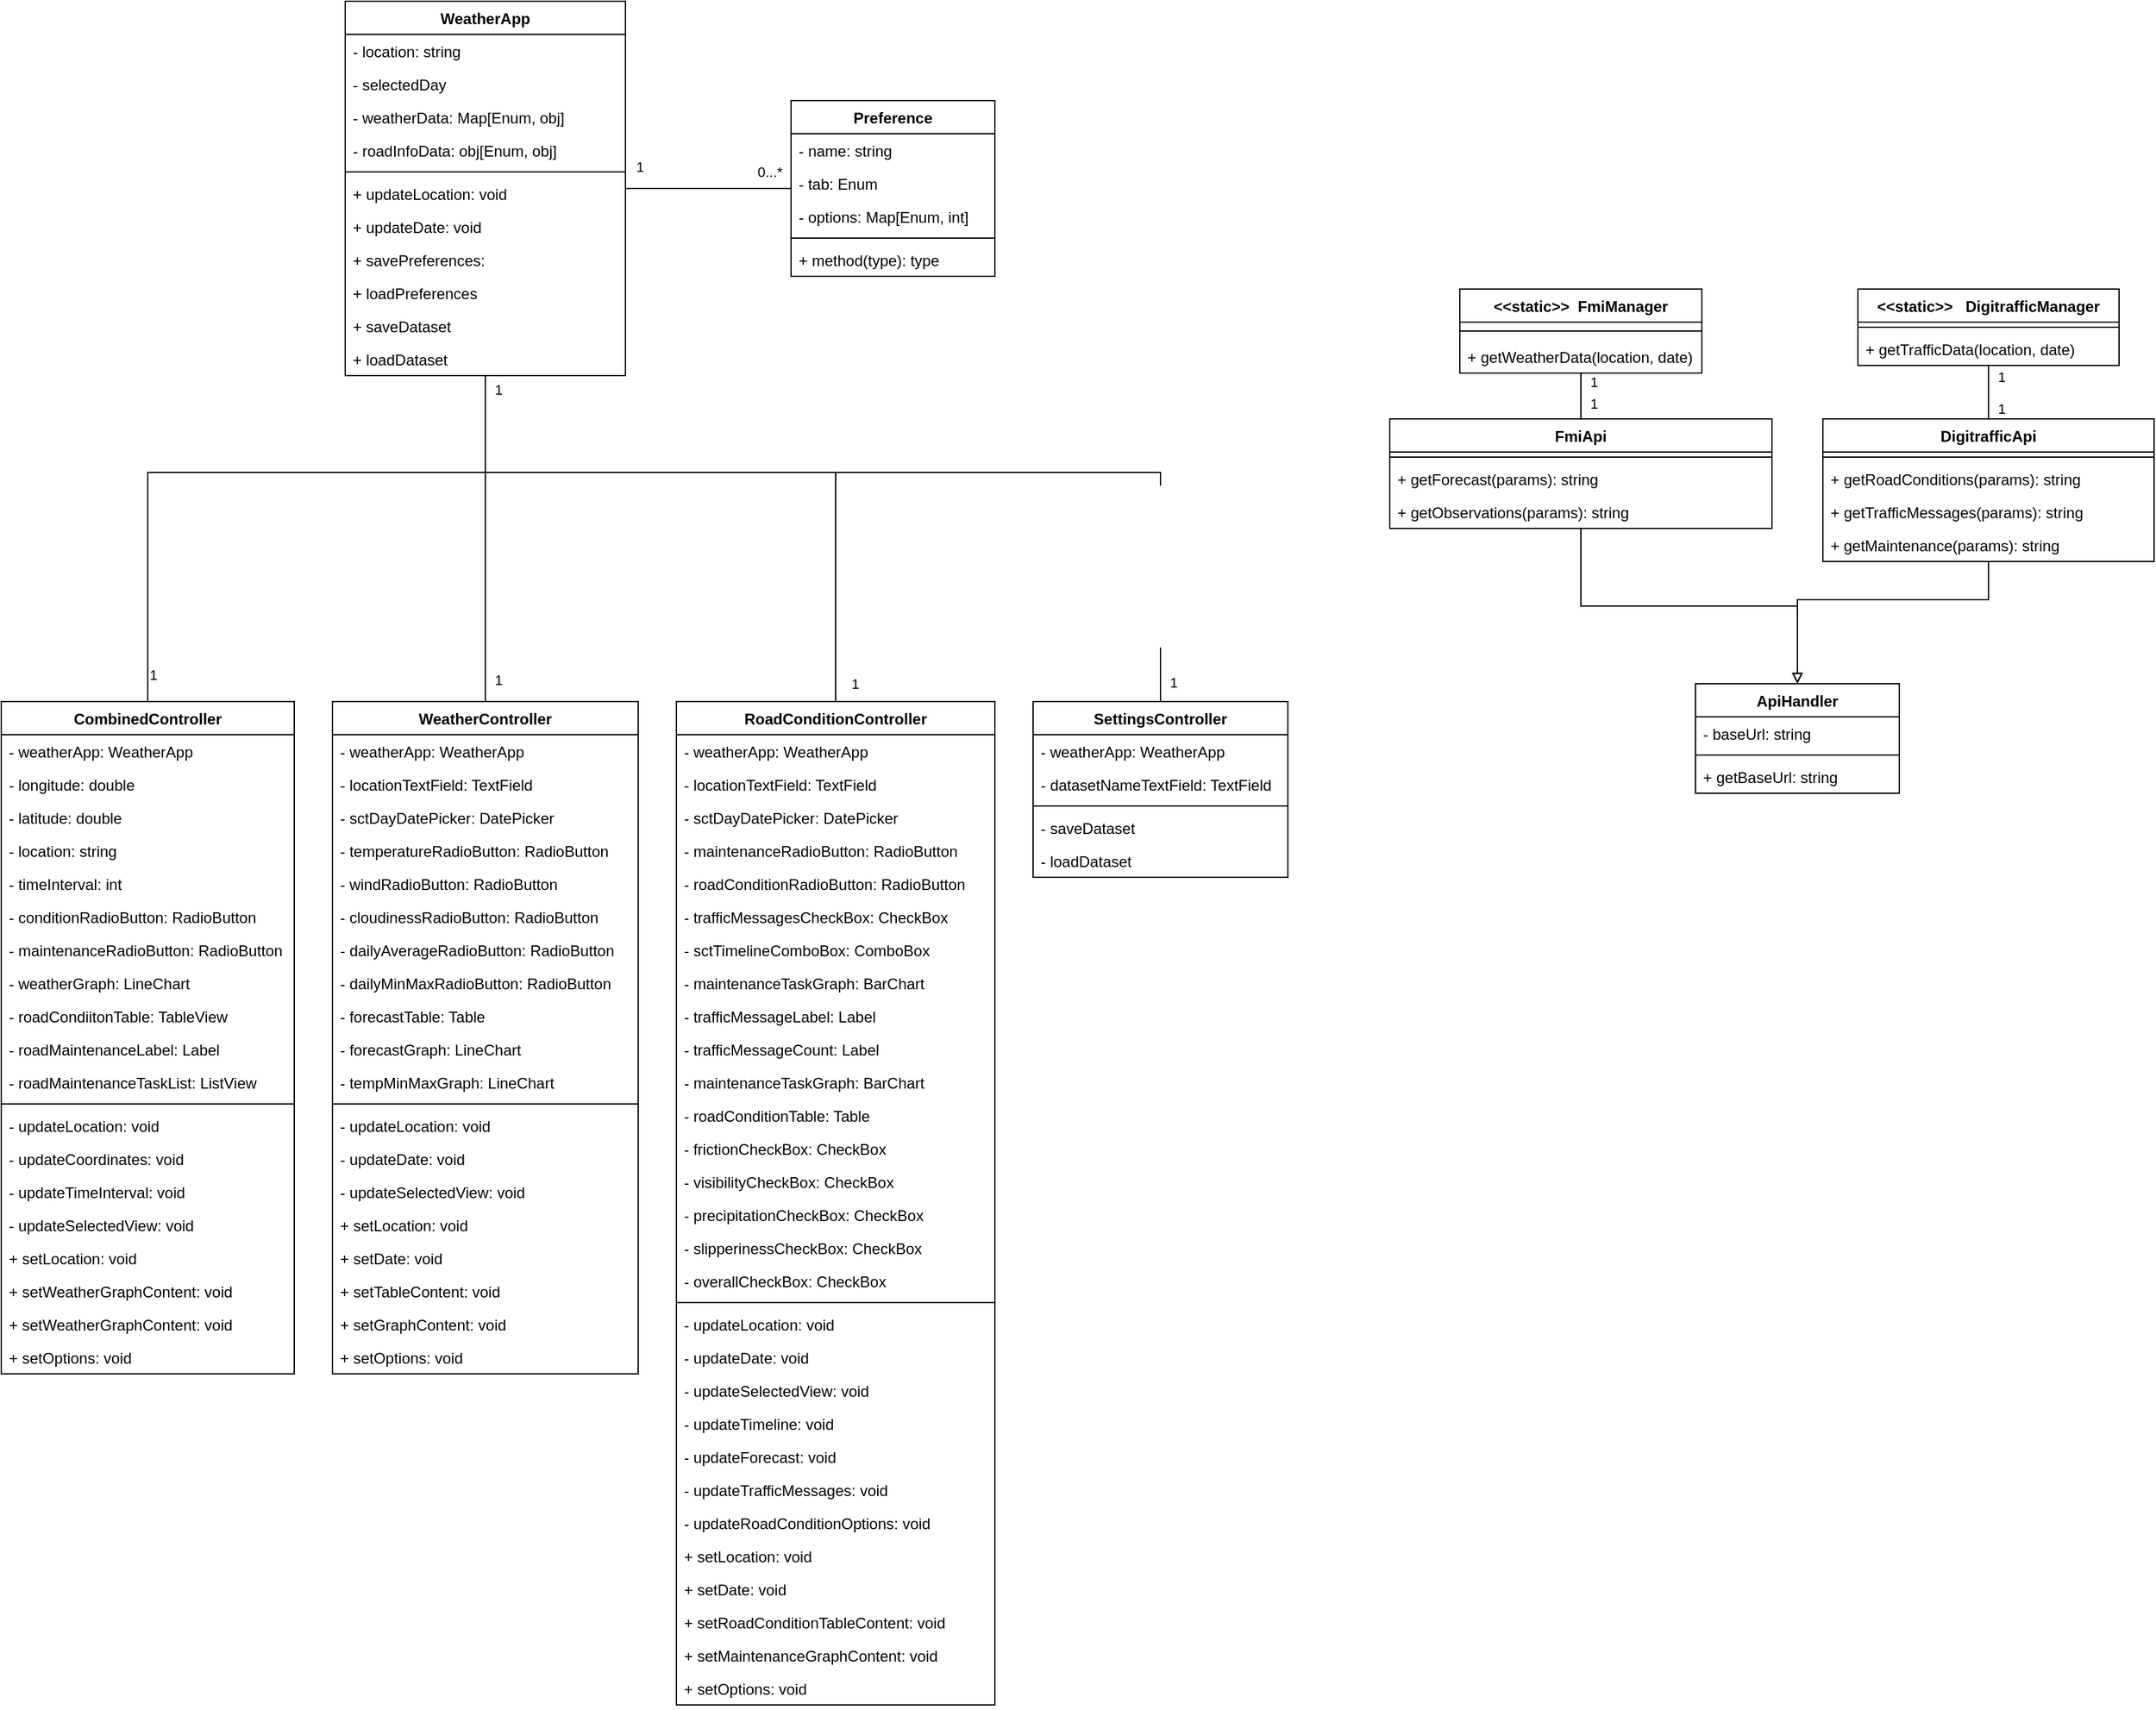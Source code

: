 <mxfile version="17.2.4" type="device"><diagram id="C5RBs43oDa-KdzZeNtuy" name="Page-1"><mxGraphModel dx="2864" dy="2405" grid="1" gridSize="10" guides="1" tooltips="1" connect="1" arrows="1" fold="1" page="1" pageScale="1" pageWidth="827" pageHeight="1169" math="0" shadow="0"><root><mxCell id="WIyWlLk6GJQsqaUBKTNV-0"/><mxCell id="WIyWlLk6GJQsqaUBKTNV-1" parent="WIyWlLk6GJQsqaUBKTNV-0"/><mxCell id="fw3Lzac-WkcI27JTwIoX-0" value="ApiHandler" style="swimlane;fontStyle=1;align=center;verticalAlign=top;childLayout=stackLayout;horizontal=1;startSize=26;horizontalStack=0;resizeParent=1;resizeParentMax=0;resizeLast=0;collapsible=1;marginBottom=0;" parent="WIyWlLk6GJQsqaUBKTNV-1" vertex="1"><mxGeometry x="1020" y="346" width="160" height="86" as="geometry"/></mxCell><mxCell id="fw3Lzac-WkcI27JTwIoX-4" value="- baseUrl: string" style="text;strokeColor=none;fillColor=none;align=left;verticalAlign=top;spacingLeft=4;spacingRight=4;overflow=hidden;rotatable=0;points=[[0,0.5],[1,0.5]];portConstraint=eastwest;" parent="fw3Lzac-WkcI27JTwIoX-0" vertex="1"><mxGeometry y="26" width="160" height="26" as="geometry"/></mxCell><mxCell id="fw3Lzac-WkcI27JTwIoX-2" value="" style="line;strokeWidth=1;fillColor=none;align=left;verticalAlign=middle;spacingTop=-1;spacingLeft=3;spacingRight=3;rotatable=0;labelPosition=right;points=[];portConstraint=eastwest;" parent="fw3Lzac-WkcI27JTwIoX-0" vertex="1"><mxGeometry y="52" width="160" height="8" as="geometry"/></mxCell><mxCell id="fw3Lzac-WkcI27JTwIoX-23" value="+ getBaseUrl: string" style="text;strokeColor=none;fillColor=none;align=left;verticalAlign=top;spacingLeft=4;spacingRight=4;overflow=hidden;rotatable=0;points=[[0,0.5],[1,0.5]];portConstraint=eastwest;" parent="fw3Lzac-WkcI27JTwIoX-0" vertex="1"><mxGeometry y="60" width="160" height="26" as="geometry"/></mxCell><mxCell id="iCA5vQrsNL5yHfXTiFPZ-70" style="edgeStyle=orthogonalEdgeStyle;rounded=0;orthogonalLoop=1;jettySize=auto;html=1;endArrow=block;endFill=0;" parent="WIyWlLk6GJQsqaUBKTNV-1" source="fw3Lzac-WkcI27JTwIoX-7" target="fw3Lzac-WkcI27JTwIoX-0" edge="1"><mxGeometry relative="1" as="geometry"/></mxCell><mxCell id="fw3Lzac-WkcI27JTwIoX-7" value="FmiApi" style="swimlane;fontStyle=1;align=center;verticalAlign=top;childLayout=stackLayout;horizontal=1;startSize=26;horizontalStack=0;resizeParent=1;resizeParentMax=0;resizeLast=0;collapsible=1;marginBottom=0;" parent="WIyWlLk6GJQsqaUBKTNV-1" vertex="1"><mxGeometry x="780" y="138" width="300" height="86" as="geometry"/></mxCell><mxCell id="fw3Lzac-WkcI27JTwIoX-9" value="" style="line;strokeWidth=1;fillColor=none;align=left;verticalAlign=middle;spacingTop=-1;spacingLeft=3;spacingRight=3;rotatable=0;labelPosition=right;points=[];portConstraint=eastwest;" parent="fw3Lzac-WkcI27JTwIoX-7" vertex="1"><mxGeometry y="26" width="300" height="8" as="geometry"/></mxCell><mxCell id="iCA5vQrsNL5yHfXTiFPZ-2" value="+ getForecast(params): string" style="text;strokeColor=none;fillColor=none;align=left;verticalAlign=top;spacingLeft=4;spacingRight=4;overflow=hidden;rotatable=0;points=[[0,0.5],[1,0.5]];portConstraint=eastwest;" parent="fw3Lzac-WkcI27JTwIoX-7" vertex="1"><mxGeometry y="34" width="300" height="26" as="geometry"/></mxCell><mxCell id="acfEewAxkiIHNhKGDa3A-41" value="+ getObservations(params): string" style="text;strokeColor=none;fillColor=none;align=left;verticalAlign=top;spacingLeft=4;spacingRight=4;overflow=hidden;rotatable=0;points=[[0,0.5],[1,0.5]];portConstraint=eastwest;" vertex="1" parent="fw3Lzac-WkcI27JTwIoX-7"><mxGeometry y="60" width="300" height="26" as="geometry"/></mxCell><mxCell id="iCA5vQrsNL5yHfXTiFPZ-5" style="edgeStyle=orthogonalEdgeStyle;rounded=0;orthogonalLoop=1;jettySize=auto;html=1;endArrow=block;endFill=0;" parent="WIyWlLk6GJQsqaUBKTNV-1" source="fw3Lzac-WkcI27JTwIoX-11" target="fw3Lzac-WkcI27JTwIoX-0" edge="1"><mxGeometry relative="1" as="geometry"><Array as="points"><mxPoint x="1250" y="280"/><mxPoint x="1100" y="280"/></Array></mxGeometry></mxCell><mxCell id="fw3Lzac-WkcI27JTwIoX-11" value="DigitrafficApi" style="swimlane;fontStyle=1;align=center;verticalAlign=top;childLayout=stackLayout;horizontal=1;startSize=26;horizontalStack=0;resizeParent=1;resizeParentMax=0;resizeLast=0;collapsible=1;marginBottom=0;" parent="WIyWlLk6GJQsqaUBKTNV-1" vertex="1"><mxGeometry x="1120" y="138" width="260" height="112" as="geometry"/></mxCell><mxCell id="fw3Lzac-WkcI27JTwIoX-13" value="" style="line;strokeWidth=1;fillColor=none;align=left;verticalAlign=middle;spacingTop=-1;spacingLeft=3;spacingRight=3;rotatable=0;labelPosition=right;points=[];portConstraint=eastwest;" parent="fw3Lzac-WkcI27JTwIoX-11" vertex="1"><mxGeometry y="26" width="260" height="8" as="geometry"/></mxCell><mxCell id="iCA5vQrsNL5yHfXTiFPZ-77" value="+ getRoadConditions(params): string" style="text;strokeColor=none;fillColor=none;align=left;verticalAlign=top;spacingLeft=4;spacingRight=4;overflow=hidden;rotatable=0;points=[[0,0.5],[1,0.5]];portConstraint=eastwest;" parent="fw3Lzac-WkcI27JTwIoX-11" vertex="1"><mxGeometry y="34" width="260" height="26" as="geometry"/></mxCell><mxCell id="fw3Lzac-WkcI27JTwIoX-47" value="+ getTrafficMessages(params): string" style="text;strokeColor=none;fillColor=none;align=left;verticalAlign=top;spacingLeft=4;spacingRight=4;overflow=hidden;rotatable=0;points=[[0,0.5],[1,0.5]];portConstraint=eastwest;" parent="fw3Lzac-WkcI27JTwIoX-11" vertex="1"><mxGeometry y="60" width="260" height="26" as="geometry"/></mxCell><mxCell id="fw3Lzac-WkcI27JTwIoX-48" value="+ getMaintenance(params): string" style="text;strokeColor=none;fillColor=none;align=left;verticalAlign=top;spacingLeft=4;spacingRight=4;overflow=hidden;rotatable=0;points=[[0,0.5],[1,0.5]];portConstraint=eastwest;" parent="fw3Lzac-WkcI27JTwIoX-11" vertex="1"><mxGeometry y="86" width="260" height="26" as="geometry"/></mxCell><mxCell id="fw3Lzac-WkcI27JTwIoX-24" value="WeatherController" style="swimlane;fontStyle=1;align=center;verticalAlign=top;childLayout=stackLayout;horizontal=1;startSize=26;horizontalStack=0;resizeParent=1;resizeParentMax=0;resizeLast=0;collapsible=1;marginBottom=0;" parent="WIyWlLk6GJQsqaUBKTNV-1" vertex="1"><mxGeometry x="-50" y="360" width="240" height="528" as="geometry"/></mxCell><mxCell id="fw3Lzac-WkcI27JTwIoX-85" value="- weatherApp: WeatherApp" style="text;strokeColor=none;fillColor=none;align=left;verticalAlign=top;spacingLeft=4;spacingRight=4;overflow=hidden;rotatable=0;points=[[0,0.5],[1,0.5]];portConstraint=eastwest;" parent="fw3Lzac-WkcI27JTwIoX-24" vertex="1"><mxGeometry y="26" width="240" height="26" as="geometry"/></mxCell><mxCell id="fw3Lzac-WkcI27JTwIoX-25" value="- locationTextField: TextField" style="text;strokeColor=none;fillColor=none;align=left;verticalAlign=top;spacingLeft=4;spacingRight=4;overflow=hidden;rotatable=0;points=[[0,0.5],[1,0.5]];portConstraint=eastwest;" parent="fw3Lzac-WkcI27JTwIoX-24" vertex="1"><mxGeometry y="52" width="240" height="26" as="geometry"/></mxCell><mxCell id="fw3Lzac-WkcI27JTwIoX-65" value="- sctDayDatePicker: DatePicker" style="text;strokeColor=none;fillColor=none;align=left;verticalAlign=top;spacingLeft=4;spacingRight=4;overflow=hidden;rotatable=0;points=[[0,0.5],[1,0.5]];portConstraint=eastwest;" parent="fw3Lzac-WkcI27JTwIoX-24" vertex="1"><mxGeometry y="78" width="240" height="26" as="geometry"/></mxCell><mxCell id="fw3Lzac-WkcI27JTwIoX-75" value="- temperatureRadioButton: RadioButton" style="text;strokeColor=none;fillColor=none;align=left;verticalAlign=top;spacingLeft=4;spacingRight=4;overflow=hidden;rotatable=0;points=[[0,0.5],[1,0.5]];portConstraint=eastwest;" parent="fw3Lzac-WkcI27JTwIoX-24" vertex="1"><mxGeometry y="104" width="240" height="26" as="geometry"/></mxCell><mxCell id="fw3Lzac-WkcI27JTwIoX-76" value="- windRadioButton: RadioButton" style="text;strokeColor=none;fillColor=none;align=left;verticalAlign=top;spacingLeft=4;spacingRight=4;overflow=hidden;rotatable=0;points=[[0,0.5],[1,0.5]];portConstraint=eastwest;" parent="fw3Lzac-WkcI27JTwIoX-24" vertex="1"><mxGeometry y="130" width="240" height="26" as="geometry"/></mxCell><mxCell id="fw3Lzac-WkcI27JTwIoX-77" value="- cloudinessRadioButton: RadioButton" style="text;strokeColor=none;fillColor=none;align=left;verticalAlign=top;spacingLeft=4;spacingRight=4;overflow=hidden;rotatable=0;points=[[0,0.5],[1,0.5]];portConstraint=eastwest;" parent="fw3Lzac-WkcI27JTwIoX-24" vertex="1"><mxGeometry y="156" width="240" height="26" as="geometry"/></mxCell><mxCell id="iCA5vQrsNL5yHfXTiFPZ-6" value="- dailyAverageRadioButton: RadioButton" style="text;strokeColor=none;fillColor=none;align=left;verticalAlign=top;spacingLeft=4;spacingRight=4;overflow=hidden;rotatable=0;points=[[0,0.5],[1,0.5]];portConstraint=eastwest;" parent="fw3Lzac-WkcI27JTwIoX-24" vertex="1"><mxGeometry y="182" width="240" height="26" as="geometry"/></mxCell><mxCell id="iCA5vQrsNL5yHfXTiFPZ-7" value="- dailyMinMaxRadioButton: RadioButton" style="text;strokeColor=none;fillColor=none;align=left;verticalAlign=top;spacingLeft=4;spacingRight=4;overflow=hidden;rotatable=0;points=[[0,0.5],[1,0.5]];portConstraint=eastwest;" parent="fw3Lzac-WkcI27JTwIoX-24" vertex="1"><mxGeometry y="208" width="240" height="26" as="geometry"/></mxCell><mxCell id="fw3Lzac-WkcI27JTwIoX-78" value="- forecastTable: Table" style="text;strokeColor=none;fillColor=none;align=left;verticalAlign=top;spacingLeft=4;spacingRight=4;overflow=hidden;rotatable=0;points=[[0,0.5],[1,0.5]];portConstraint=eastwest;" parent="fw3Lzac-WkcI27JTwIoX-24" vertex="1"><mxGeometry y="234" width="240" height="26" as="geometry"/></mxCell><mxCell id="fw3Lzac-WkcI27JTwIoX-84" value="- forecastGraph: LineChart" style="text;strokeColor=none;fillColor=none;align=left;verticalAlign=top;spacingLeft=4;spacingRight=4;overflow=hidden;rotatable=0;points=[[0,0.5],[1,0.5]];portConstraint=eastwest;" parent="fw3Lzac-WkcI27JTwIoX-24" vertex="1"><mxGeometry y="260" width="240" height="26" as="geometry"/></mxCell><mxCell id="iCA5vQrsNL5yHfXTiFPZ-30" value="- tempMinMaxGraph: LineChart" style="text;strokeColor=none;fillColor=none;align=left;verticalAlign=top;spacingLeft=4;spacingRight=4;overflow=hidden;rotatable=0;points=[[0,0.5],[1,0.5]];portConstraint=eastwest;" parent="fw3Lzac-WkcI27JTwIoX-24" vertex="1"><mxGeometry y="286" width="240" height="26" as="geometry"/></mxCell><mxCell id="fw3Lzac-WkcI27JTwIoX-26" value="" style="line;strokeWidth=1;fillColor=none;align=left;verticalAlign=middle;spacingTop=-1;spacingLeft=3;spacingRight=3;rotatable=0;labelPosition=right;points=[];portConstraint=eastwest;" parent="fw3Lzac-WkcI27JTwIoX-24" vertex="1"><mxGeometry y="312" width="240" height="8" as="geometry"/></mxCell><mxCell id="acfEewAxkiIHNhKGDa3A-30" value="- updateLocation: void" style="text;strokeColor=none;fillColor=none;align=left;verticalAlign=top;spacingLeft=4;spacingRight=4;overflow=hidden;rotatable=0;points=[[0,0.5],[1,0.5]];portConstraint=eastwest;" vertex="1" parent="fw3Lzac-WkcI27JTwIoX-24"><mxGeometry y="320" width="240" height="26" as="geometry"/></mxCell><mxCell id="acfEewAxkiIHNhKGDa3A-31" value="- updateDate: void" style="text;strokeColor=none;fillColor=none;align=left;verticalAlign=top;spacingLeft=4;spacingRight=4;overflow=hidden;rotatable=0;points=[[0,0.5],[1,0.5]];portConstraint=eastwest;" vertex="1" parent="fw3Lzac-WkcI27JTwIoX-24"><mxGeometry y="346" width="240" height="26" as="geometry"/></mxCell><mxCell id="acfEewAxkiIHNhKGDa3A-32" value="- updateSelectedView: void" style="text;strokeColor=none;fillColor=none;align=left;verticalAlign=top;spacingLeft=4;spacingRight=4;overflow=hidden;rotatable=0;points=[[0,0.5],[1,0.5]];portConstraint=eastwest;" vertex="1" parent="fw3Lzac-WkcI27JTwIoX-24"><mxGeometry y="372" width="240" height="26" as="geometry"/></mxCell><mxCell id="fw3Lzac-WkcI27JTwIoX-62" value="+ setLocation: void" style="text;strokeColor=none;fillColor=none;align=left;verticalAlign=top;spacingLeft=4;spacingRight=4;overflow=hidden;rotatable=0;points=[[0,0.5],[1,0.5]];portConstraint=eastwest;" parent="fw3Lzac-WkcI27JTwIoX-24" vertex="1"><mxGeometry y="398" width="240" height="26" as="geometry"/></mxCell><mxCell id="fw3Lzac-WkcI27JTwIoX-69" value="+ setDate: void" style="text;strokeColor=none;fillColor=none;align=left;verticalAlign=top;spacingLeft=4;spacingRight=4;overflow=hidden;rotatable=0;points=[[0,0.5],[1,0.5]];portConstraint=eastwest;" parent="fw3Lzac-WkcI27JTwIoX-24" vertex="1"><mxGeometry y="424" width="240" height="26" as="geometry"/></mxCell><mxCell id="iCA5vQrsNL5yHfXTiFPZ-8" value="+ setTableContent: void" style="text;strokeColor=none;fillColor=none;align=left;verticalAlign=top;spacingLeft=4;spacingRight=4;overflow=hidden;rotatable=0;points=[[0,0.5],[1,0.5]];portConstraint=eastwest;" parent="fw3Lzac-WkcI27JTwIoX-24" vertex="1"><mxGeometry y="450" width="240" height="26" as="geometry"/></mxCell><mxCell id="iCA5vQrsNL5yHfXTiFPZ-9" value="+ setGraphContent: void" style="text;strokeColor=none;fillColor=none;align=left;verticalAlign=top;spacingLeft=4;spacingRight=4;overflow=hidden;rotatable=0;points=[[0,0.5],[1,0.5]];portConstraint=eastwest;" parent="fw3Lzac-WkcI27JTwIoX-24" vertex="1"><mxGeometry y="476" width="240" height="26" as="geometry"/></mxCell><mxCell id="acfEewAxkiIHNhKGDa3A-19" value="+ setOptions: void" style="text;strokeColor=none;fillColor=none;align=left;verticalAlign=top;spacingLeft=4;spacingRight=4;overflow=hidden;rotatable=0;points=[[0,0.5],[1,0.5]];portConstraint=eastwest;" vertex="1" parent="fw3Lzac-WkcI27JTwIoX-24"><mxGeometry y="502" width="240" height="26" as="geometry"/></mxCell><mxCell id="fw3Lzac-WkcI27JTwIoX-28" value="RoadConditionController" style="swimlane;fontStyle=1;align=center;verticalAlign=top;childLayout=stackLayout;horizontal=1;startSize=26;horizontalStack=0;resizeParent=1;resizeParentMax=0;resizeLast=0;collapsible=1;marginBottom=0;" parent="WIyWlLk6GJQsqaUBKTNV-1" vertex="1"><mxGeometry x="220" y="360" width="250" height="788" as="geometry"/></mxCell><mxCell id="fw3Lzac-WkcI27JTwIoX-86" value="- weatherApp: WeatherApp" style="text;strokeColor=none;fillColor=none;align=left;verticalAlign=top;spacingLeft=4;spacingRight=4;overflow=hidden;rotatable=0;points=[[0,0.5],[1,0.5]];portConstraint=eastwest;" parent="fw3Lzac-WkcI27JTwIoX-28" vertex="1"><mxGeometry y="26" width="250" height="26" as="geometry"/></mxCell><mxCell id="fw3Lzac-WkcI27JTwIoX-29" value="- locationTextField: TextField" style="text;strokeColor=none;fillColor=none;align=left;verticalAlign=top;spacingLeft=4;spacingRight=4;overflow=hidden;rotatable=0;points=[[0,0.5],[1,0.5]];portConstraint=eastwest;" parent="fw3Lzac-WkcI27JTwIoX-28" vertex="1"><mxGeometry y="52" width="250" height="26" as="geometry"/></mxCell><mxCell id="fw3Lzac-WkcI27JTwIoX-67" value="- sctDayDatePicker: DatePicker" style="text;strokeColor=none;fillColor=none;align=left;verticalAlign=top;spacingLeft=4;spacingRight=4;overflow=hidden;rotatable=0;points=[[0,0.5],[1,0.5]];portConstraint=eastwest;" parent="fw3Lzac-WkcI27JTwIoX-28" vertex="1"><mxGeometry y="78" width="250" height="26" as="geometry"/></mxCell><mxCell id="fw3Lzac-WkcI27JTwIoX-81" value="- maintenanceRadioButton: RadioButton" style="text;strokeColor=none;fillColor=none;align=left;verticalAlign=top;spacingLeft=4;spacingRight=4;overflow=hidden;rotatable=0;points=[[0,0.5],[1,0.5]];portConstraint=eastwest;" parent="fw3Lzac-WkcI27JTwIoX-28" vertex="1"><mxGeometry y="104" width="250" height="26" as="geometry"/></mxCell><mxCell id="fw3Lzac-WkcI27JTwIoX-82" value="- roadConditionRadioButton: RadioButton" style="text;strokeColor=none;fillColor=none;align=left;verticalAlign=top;spacingLeft=4;spacingRight=4;overflow=hidden;rotatable=0;points=[[0,0.5],[1,0.5]];portConstraint=eastwest;" parent="fw3Lzac-WkcI27JTwIoX-28" vertex="1"><mxGeometry y="130" width="250" height="26" as="geometry"/></mxCell><mxCell id="fw3Lzac-WkcI27JTwIoX-83" value="- trafficMessagesCheckBox: CheckBox" style="text;strokeColor=none;fillColor=none;align=left;verticalAlign=top;spacingLeft=4;spacingRight=4;overflow=hidden;rotatable=0;points=[[0,0.5],[1,0.5]];portConstraint=eastwest;" parent="fw3Lzac-WkcI27JTwIoX-28" vertex="1"><mxGeometry y="156" width="250" height="26" as="geometry"/></mxCell><mxCell id="iCA5vQrsNL5yHfXTiFPZ-11" value="- sctTimelineComboBox: ComboBox" style="text;strokeColor=none;fillColor=none;align=left;verticalAlign=top;spacingLeft=4;spacingRight=4;overflow=hidden;rotatable=0;points=[[0,0.5],[1,0.5]];portConstraint=eastwest;" parent="fw3Lzac-WkcI27JTwIoX-28" vertex="1"><mxGeometry y="182" width="250" height="26" as="geometry"/></mxCell><mxCell id="iCA5vQrsNL5yHfXTiFPZ-12" value="- maintenanceTaskGraph: BarChart" style="text;strokeColor=none;fillColor=none;align=left;verticalAlign=top;spacingLeft=4;spacingRight=4;overflow=hidden;rotatable=0;points=[[0,0.5],[1,0.5]];portConstraint=eastwest;" parent="fw3Lzac-WkcI27JTwIoX-28" vertex="1"><mxGeometry y="208" width="250" height="26" as="geometry"/></mxCell><mxCell id="iCA5vQrsNL5yHfXTiFPZ-14" value="- trafficMessageLabel: Label" style="text;strokeColor=none;fillColor=none;align=left;verticalAlign=top;spacingLeft=4;spacingRight=4;overflow=hidden;rotatable=0;points=[[0,0.5],[1,0.5]];portConstraint=eastwest;" parent="fw3Lzac-WkcI27JTwIoX-28" vertex="1"><mxGeometry y="234" width="250" height="26" as="geometry"/></mxCell><mxCell id="iCA5vQrsNL5yHfXTiFPZ-15" value="- trafficMessageCount: Label" style="text;strokeColor=none;fillColor=none;align=left;verticalAlign=top;spacingLeft=4;spacingRight=4;overflow=hidden;rotatable=0;points=[[0,0.5],[1,0.5]];portConstraint=eastwest;" parent="fw3Lzac-WkcI27JTwIoX-28" vertex="1"><mxGeometry y="260" width="250" height="26" as="geometry"/></mxCell><mxCell id="iCA5vQrsNL5yHfXTiFPZ-13" value="- maintenanceTaskGraph: BarChart" style="text;strokeColor=none;fillColor=none;align=left;verticalAlign=top;spacingLeft=4;spacingRight=4;overflow=hidden;rotatable=0;points=[[0,0.5],[1,0.5]];portConstraint=eastwest;" parent="fw3Lzac-WkcI27JTwIoX-28" vertex="1"><mxGeometry y="286" width="250" height="26" as="geometry"/></mxCell><mxCell id="iCA5vQrsNL5yHfXTiFPZ-16" value="- roadConditionTable: Table" style="text;strokeColor=none;fillColor=none;align=left;verticalAlign=top;spacingLeft=4;spacingRight=4;overflow=hidden;rotatable=0;points=[[0,0.5],[1,0.5]];portConstraint=eastwest;" parent="fw3Lzac-WkcI27JTwIoX-28" vertex="1"><mxGeometry y="312" width="250" height="26" as="geometry"/></mxCell><mxCell id="iCA5vQrsNL5yHfXTiFPZ-17" value="- frictionCheckBox: CheckBox" style="text;strokeColor=none;fillColor=none;align=left;verticalAlign=top;spacingLeft=4;spacingRight=4;overflow=hidden;rotatable=0;points=[[0,0.5],[1,0.5]];portConstraint=eastwest;" parent="fw3Lzac-WkcI27JTwIoX-28" vertex="1"><mxGeometry y="338" width="250" height="26" as="geometry"/></mxCell><mxCell id="iCA5vQrsNL5yHfXTiFPZ-18" value="- visibilityCheckBox: CheckBox" style="text;strokeColor=none;fillColor=none;align=left;verticalAlign=top;spacingLeft=4;spacingRight=4;overflow=hidden;rotatable=0;points=[[0,0.5],[1,0.5]];portConstraint=eastwest;" parent="fw3Lzac-WkcI27JTwIoX-28" vertex="1"><mxGeometry y="364" width="250" height="26" as="geometry"/></mxCell><mxCell id="iCA5vQrsNL5yHfXTiFPZ-19" value="- precipitationCheckBox: CheckBox" style="text;strokeColor=none;fillColor=none;align=left;verticalAlign=top;spacingLeft=4;spacingRight=4;overflow=hidden;rotatable=0;points=[[0,0.5],[1,0.5]];portConstraint=eastwest;" parent="fw3Lzac-WkcI27JTwIoX-28" vertex="1"><mxGeometry y="390" width="250" height="26" as="geometry"/></mxCell><mxCell id="iCA5vQrsNL5yHfXTiFPZ-20" value="- slipperinessCheckBox: CheckBox" style="text;strokeColor=none;fillColor=none;align=left;verticalAlign=top;spacingLeft=4;spacingRight=4;overflow=hidden;rotatable=0;points=[[0,0.5],[1,0.5]];portConstraint=eastwest;" parent="fw3Lzac-WkcI27JTwIoX-28" vertex="1"><mxGeometry y="416" width="250" height="26" as="geometry"/></mxCell><mxCell id="iCA5vQrsNL5yHfXTiFPZ-21" value="- overallCheckBox: CheckBox" style="text;strokeColor=none;fillColor=none;align=left;verticalAlign=top;spacingLeft=4;spacingRight=4;overflow=hidden;rotatable=0;points=[[0,0.5],[1,0.5]];portConstraint=eastwest;" parent="fw3Lzac-WkcI27JTwIoX-28" vertex="1"><mxGeometry y="442" width="250" height="26" as="geometry"/></mxCell><mxCell id="fw3Lzac-WkcI27JTwIoX-30" value="" style="line;strokeWidth=1;fillColor=none;align=left;verticalAlign=middle;spacingTop=-1;spacingLeft=3;spacingRight=3;rotatable=0;labelPosition=right;points=[];portConstraint=eastwest;" parent="fw3Lzac-WkcI27JTwIoX-28" vertex="1"><mxGeometry y="468" width="250" height="8" as="geometry"/></mxCell><mxCell id="acfEewAxkiIHNhKGDa3A-33" value="- updateLocation: void" style="text;strokeColor=none;fillColor=none;align=left;verticalAlign=top;spacingLeft=4;spacingRight=4;overflow=hidden;rotatable=0;points=[[0,0.5],[1,0.5]];portConstraint=eastwest;" vertex="1" parent="fw3Lzac-WkcI27JTwIoX-28"><mxGeometry y="476" width="250" height="26" as="geometry"/></mxCell><mxCell id="acfEewAxkiIHNhKGDa3A-34" value="- updateDate: void" style="text;strokeColor=none;fillColor=none;align=left;verticalAlign=top;spacingLeft=4;spacingRight=4;overflow=hidden;rotatable=0;points=[[0,0.5],[1,0.5]];portConstraint=eastwest;" vertex="1" parent="fw3Lzac-WkcI27JTwIoX-28"><mxGeometry y="502" width="250" height="26" as="geometry"/></mxCell><mxCell id="acfEewAxkiIHNhKGDa3A-35" value="- updateSelectedView: void" style="text;strokeColor=none;fillColor=none;align=left;verticalAlign=top;spacingLeft=4;spacingRight=4;overflow=hidden;rotatable=0;points=[[0,0.5],[1,0.5]];portConstraint=eastwest;" vertex="1" parent="fw3Lzac-WkcI27JTwIoX-28"><mxGeometry y="528" width="250" height="26" as="geometry"/></mxCell><mxCell id="acfEewAxkiIHNhKGDa3A-36" value="- updateTimeline: void" style="text;strokeColor=none;fillColor=none;align=left;verticalAlign=top;spacingLeft=4;spacingRight=4;overflow=hidden;rotatable=0;points=[[0,0.5],[1,0.5]];portConstraint=eastwest;" vertex="1" parent="fw3Lzac-WkcI27JTwIoX-28"><mxGeometry y="554" width="250" height="26" as="geometry"/></mxCell><mxCell id="acfEewAxkiIHNhKGDa3A-37" value="- updateForecast: void" style="text;strokeColor=none;fillColor=none;align=left;verticalAlign=top;spacingLeft=4;spacingRight=4;overflow=hidden;rotatable=0;points=[[0,0.5],[1,0.5]];portConstraint=eastwest;" vertex="1" parent="fw3Lzac-WkcI27JTwIoX-28"><mxGeometry y="580" width="250" height="26" as="geometry"/></mxCell><mxCell id="acfEewAxkiIHNhKGDa3A-38" value="- updateTrafficMessages: void" style="text;strokeColor=none;fillColor=none;align=left;verticalAlign=top;spacingLeft=4;spacingRight=4;overflow=hidden;rotatable=0;points=[[0,0.5],[1,0.5]];portConstraint=eastwest;" vertex="1" parent="fw3Lzac-WkcI27JTwIoX-28"><mxGeometry y="606" width="250" height="26" as="geometry"/></mxCell><mxCell id="acfEewAxkiIHNhKGDa3A-39" value="- updateRoadConditionOptions: void" style="text;strokeColor=none;fillColor=none;align=left;verticalAlign=top;spacingLeft=4;spacingRight=4;overflow=hidden;rotatable=0;points=[[0,0.5],[1,0.5]];portConstraint=eastwest;" vertex="1" parent="fw3Lzac-WkcI27JTwIoX-28"><mxGeometry y="632" width="250" height="26" as="geometry"/></mxCell><mxCell id="fw3Lzac-WkcI27JTwIoX-72" value="+ setLocation: void" style="text;strokeColor=none;fillColor=none;align=left;verticalAlign=top;spacingLeft=4;spacingRight=4;overflow=hidden;rotatable=0;points=[[0,0.5],[1,0.5]];portConstraint=eastwest;" parent="fw3Lzac-WkcI27JTwIoX-28" vertex="1"><mxGeometry y="658" width="250" height="26" as="geometry"/></mxCell><mxCell id="fw3Lzac-WkcI27JTwIoX-74" value="+ setDate: void" style="text;strokeColor=none;fillColor=none;align=left;verticalAlign=top;spacingLeft=4;spacingRight=4;overflow=hidden;rotatable=0;points=[[0,0.5],[1,0.5]];portConstraint=eastwest;" parent="fw3Lzac-WkcI27JTwIoX-28" vertex="1"><mxGeometry y="684" width="250" height="26" as="geometry"/></mxCell><mxCell id="iCA5vQrsNL5yHfXTiFPZ-22" value="+ setRoadConditionTableContent: void" style="text;strokeColor=none;fillColor=none;align=left;verticalAlign=top;spacingLeft=4;spacingRight=4;overflow=hidden;rotatable=0;points=[[0,0.5],[1,0.5]];portConstraint=eastwest;" parent="fw3Lzac-WkcI27JTwIoX-28" vertex="1"><mxGeometry y="710" width="250" height="26" as="geometry"/></mxCell><mxCell id="iCA5vQrsNL5yHfXTiFPZ-23" value="+ setMaintenanceGraphContent: void" style="text;strokeColor=none;fillColor=none;align=left;verticalAlign=top;spacingLeft=4;spacingRight=4;overflow=hidden;rotatable=0;points=[[0,0.5],[1,0.5]];portConstraint=eastwest;" parent="fw3Lzac-WkcI27JTwIoX-28" vertex="1"><mxGeometry y="736" width="250" height="26" as="geometry"/></mxCell><mxCell id="acfEewAxkiIHNhKGDa3A-20" value="+ setOptions: void" style="text;strokeColor=none;fillColor=none;align=left;verticalAlign=top;spacingLeft=4;spacingRight=4;overflow=hidden;rotatable=0;points=[[0,0.5],[1,0.5]];portConstraint=eastwest;" vertex="1" parent="fw3Lzac-WkcI27JTwIoX-28"><mxGeometry y="762" width="250" height="26" as="geometry"/></mxCell><mxCell id="acfEewAxkiIHNhKGDa3A-4" style="edgeStyle=orthogonalEdgeStyle;rounded=0;orthogonalLoop=1;jettySize=auto;html=1;endArrow=none;endFill=0;" edge="1" parent="WIyWlLk6GJQsqaUBKTNV-1" source="fw3Lzac-WkcI27JTwIoX-34" target="fw3Lzac-WkcI27JTwIoX-28"><mxGeometry relative="1" as="geometry"><Array as="points"><mxPoint x="70" y="180"/><mxPoint x="345" y="180"/></Array></mxGeometry></mxCell><mxCell id="acfEewAxkiIHNhKGDa3A-45" value="1" style="edgeLabel;html=1;align=center;verticalAlign=middle;resizable=0;points=[];" vertex="1" connectable="0" parent="acfEewAxkiIHNhKGDa3A-4"><mxGeometry x="0.926" y="2" relative="1" as="geometry"><mxPoint x="13" y="5" as="offset"/></mxGeometry></mxCell><mxCell id="acfEewAxkiIHNhKGDa3A-5" style="edgeStyle=orthogonalEdgeStyle;rounded=0;orthogonalLoop=1;jettySize=auto;html=1;endArrow=none;endFill=0;" edge="1" parent="WIyWlLk6GJQsqaUBKTNV-1" source="fw3Lzac-WkcI27JTwIoX-34" target="fw3Lzac-WkcI27JTwIoX-24"><mxGeometry relative="1" as="geometry"/></mxCell><mxCell id="acfEewAxkiIHNhKGDa3A-44" value="1" style="edgeLabel;html=1;align=center;verticalAlign=middle;resizable=0;points=[];" vertex="1" connectable="0" parent="acfEewAxkiIHNhKGDa3A-5"><mxGeometry x="0.827" y="1" relative="1" as="geometry"><mxPoint x="9" y="5" as="offset"/></mxGeometry></mxCell><mxCell id="acfEewAxkiIHNhKGDa3A-6" style="edgeStyle=orthogonalEdgeStyle;rounded=0;orthogonalLoop=1;jettySize=auto;html=1;endArrow=none;endFill=0;" edge="1" parent="WIyWlLk6GJQsqaUBKTNV-1" source="fw3Lzac-WkcI27JTwIoX-34" target="fw3Lzac-WkcI27JTwIoX-39"><mxGeometry relative="1" as="geometry"><Array as="points"><mxPoint x="70" y="180"/><mxPoint x="-195" y="180"/></Array></mxGeometry></mxCell><mxCell id="acfEewAxkiIHNhKGDa3A-43" value="1" style="edgeLabel;html=1;align=center;verticalAlign=middle;resizable=0;points=[];" vertex="1" connectable="0" parent="acfEewAxkiIHNhKGDa3A-6"><mxGeometry x="0.919" y="4" relative="1" as="geometry"><mxPoint as="offset"/></mxGeometry></mxCell><mxCell id="fw3Lzac-WkcI27JTwIoX-34" value="WeatherApp" style="swimlane;fontStyle=1;align=center;verticalAlign=top;childLayout=stackLayout;horizontal=1;startSize=26;horizontalStack=0;resizeParent=1;resizeParentMax=0;resizeLast=0;collapsible=1;marginBottom=0;" parent="WIyWlLk6GJQsqaUBKTNV-1" vertex="1"><mxGeometry x="-40" y="-190" width="220" height="294" as="geometry"/></mxCell><mxCell id="fw3Lzac-WkcI27JTwIoX-35" value="- location: string" style="text;strokeColor=none;fillColor=none;align=left;verticalAlign=top;spacingLeft=4;spacingRight=4;overflow=hidden;rotatable=0;points=[[0,0.5],[1,0.5]];portConstraint=eastwest;" parent="fw3Lzac-WkcI27JTwIoX-34" vertex="1"><mxGeometry y="26" width="220" height="26" as="geometry"/></mxCell><mxCell id="fw3Lzac-WkcI27JTwIoX-50" value="- selectedDay" style="text;strokeColor=none;fillColor=none;align=left;verticalAlign=top;spacingLeft=4;spacingRight=4;overflow=hidden;rotatable=0;points=[[0,0.5],[1,0.5]];portConstraint=eastwest;" parent="fw3Lzac-WkcI27JTwIoX-34" vertex="1"><mxGeometry y="52" width="220" height="26" as="geometry"/></mxCell><mxCell id="fw3Lzac-WkcI27JTwIoX-51" value="- weatherData: Map[Enum, obj]" style="text;strokeColor=none;fillColor=none;align=left;verticalAlign=top;spacingLeft=4;spacingRight=4;overflow=hidden;rotatable=0;points=[[0,0.5],[1,0.5]];portConstraint=eastwest;" parent="fw3Lzac-WkcI27JTwIoX-34" vertex="1"><mxGeometry y="78" width="220" height="26" as="geometry"/></mxCell><mxCell id="fw3Lzac-WkcI27JTwIoX-92" value="- roadInfoData: obj[Enum, obj]" style="text;strokeColor=none;fillColor=none;align=left;verticalAlign=top;spacingLeft=4;spacingRight=4;overflow=hidden;rotatable=0;points=[[0,0.5],[1,0.5]];portConstraint=eastwest;" parent="fw3Lzac-WkcI27JTwIoX-34" vertex="1"><mxGeometry y="104" width="220" height="26" as="geometry"/></mxCell><mxCell id="fw3Lzac-WkcI27JTwIoX-36" value="" style="line;strokeWidth=1;fillColor=none;align=left;verticalAlign=middle;spacingTop=-1;spacingLeft=3;spacingRight=3;rotatable=0;labelPosition=right;points=[];portConstraint=eastwest;" parent="fw3Lzac-WkcI27JTwIoX-34" vertex="1"><mxGeometry y="130" width="220" height="8" as="geometry"/></mxCell><mxCell id="fw3Lzac-WkcI27JTwIoX-37" value="+ updateLocation: void" style="text;strokeColor=none;fillColor=none;align=left;verticalAlign=top;spacingLeft=4;spacingRight=4;overflow=hidden;rotatable=0;points=[[0,0.5],[1,0.5]];portConstraint=eastwest;" parent="fw3Lzac-WkcI27JTwIoX-34" vertex="1"><mxGeometry y="138" width="220" height="26" as="geometry"/></mxCell><mxCell id="fw3Lzac-WkcI27JTwIoX-88" value="+ updateDate: void" style="text;strokeColor=none;fillColor=none;align=left;verticalAlign=top;spacingLeft=4;spacingRight=4;overflow=hidden;rotatable=0;points=[[0,0.5],[1,0.5]];portConstraint=eastwest;" parent="fw3Lzac-WkcI27JTwIoX-34" vertex="1"><mxGeometry y="164" width="220" height="26" as="geometry"/></mxCell><mxCell id="iCA5vQrsNL5yHfXTiFPZ-37" value="+ savePreferences:" style="text;strokeColor=none;fillColor=none;align=left;verticalAlign=top;spacingLeft=4;spacingRight=4;overflow=hidden;rotatable=0;points=[[0,0.5],[1,0.5]];portConstraint=eastwest;" parent="fw3Lzac-WkcI27JTwIoX-34" vertex="1"><mxGeometry y="190" width="220" height="26" as="geometry"/></mxCell><mxCell id="iCA5vQrsNL5yHfXTiFPZ-44" value="+ loadPreferences" style="text;strokeColor=none;fillColor=none;align=left;verticalAlign=top;spacingLeft=4;spacingRight=4;overflow=hidden;rotatable=0;points=[[0,0.5],[1,0.5]];portConstraint=eastwest;" parent="fw3Lzac-WkcI27JTwIoX-34" vertex="1"><mxGeometry y="216" width="220" height="26" as="geometry"/></mxCell><mxCell id="iCA5vQrsNL5yHfXTiFPZ-45" value="+ saveDataset" style="text;strokeColor=none;fillColor=none;align=left;verticalAlign=top;spacingLeft=4;spacingRight=4;overflow=hidden;rotatable=0;points=[[0,0.5],[1,0.5]];portConstraint=eastwest;" parent="fw3Lzac-WkcI27JTwIoX-34" vertex="1"><mxGeometry y="242" width="220" height="26" as="geometry"/></mxCell><mxCell id="iCA5vQrsNL5yHfXTiFPZ-47" value="+ loadDataset" style="text;strokeColor=none;fillColor=none;align=left;verticalAlign=top;spacingLeft=4;spacingRight=4;overflow=hidden;rotatable=0;points=[[0,0.5],[1,0.5]];portConstraint=eastwest;" parent="fw3Lzac-WkcI27JTwIoX-34" vertex="1"><mxGeometry y="268" width="220" height="26" as="geometry"/></mxCell><mxCell id="fw3Lzac-WkcI27JTwIoX-39" value="CombinedController" style="swimlane;fontStyle=1;align=center;verticalAlign=top;childLayout=stackLayout;horizontal=1;startSize=26;horizontalStack=0;resizeParent=1;resizeParentMax=0;resizeLast=0;collapsible=1;marginBottom=0;" parent="WIyWlLk6GJQsqaUBKTNV-1" vertex="1"><mxGeometry x="-310" y="360" width="230" height="528" as="geometry"/></mxCell><mxCell id="fw3Lzac-WkcI27JTwIoX-87" value="- weatherApp: WeatherApp" style="text;strokeColor=none;fillColor=none;align=left;verticalAlign=top;spacingLeft=4;spacingRight=4;overflow=hidden;rotatable=0;points=[[0,0.5],[1,0.5]];portConstraint=eastwest;" parent="fw3Lzac-WkcI27JTwIoX-39" vertex="1"><mxGeometry y="26" width="230" height="26" as="geometry"/></mxCell><mxCell id="fw3Lzac-WkcI27JTwIoX-40" value="- longitude: double" style="text;strokeColor=none;fillColor=none;align=left;verticalAlign=top;spacingLeft=4;spacingRight=4;overflow=hidden;rotatable=0;points=[[0,0.5],[1,0.5]];portConstraint=eastwest;" parent="fw3Lzac-WkcI27JTwIoX-39" vertex="1"><mxGeometry y="52" width="230" height="26" as="geometry"/></mxCell><mxCell id="fw3Lzac-WkcI27JTwIoX-54" value="- latitude: double" style="text;strokeColor=none;fillColor=none;align=left;verticalAlign=top;spacingLeft=4;spacingRight=4;overflow=hidden;rotatable=0;points=[[0,0.5],[1,0.5]];portConstraint=eastwest;" parent="fw3Lzac-WkcI27JTwIoX-39" vertex="1"><mxGeometry y="78" width="230" height="26" as="geometry"/></mxCell><mxCell id="fw3Lzac-WkcI27JTwIoX-55" value="- location: string" style="text;strokeColor=none;fillColor=none;align=left;verticalAlign=top;spacingLeft=4;spacingRight=4;overflow=hidden;rotatable=0;points=[[0,0.5],[1,0.5]];portConstraint=eastwest;" parent="fw3Lzac-WkcI27JTwIoX-39" vertex="1"><mxGeometry y="104" width="230" height="26" as="geometry"/></mxCell><mxCell id="fw3Lzac-WkcI27JTwIoX-57" value="- timeInterval: int" style="text;strokeColor=none;fillColor=none;align=left;verticalAlign=top;spacingLeft=4;spacingRight=4;overflow=hidden;rotatable=0;points=[[0,0.5],[1,0.5]];portConstraint=eastwest;" parent="fw3Lzac-WkcI27JTwIoX-39" vertex="1"><mxGeometry y="130" width="230" height="26" as="geometry"/></mxCell><mxCell id="fw3Lzac-WkcI27JTwIoX-89" value="- conditionRadioButton: RadioButton" style="text;strokeColor=none;fillColor=none;align=left;verticalAlign=top;spacingLeft=4;spacingRight=4;overflow=hidden;rotatable=0;points=[[0,0.5],[1,0.5]];portConstraint=eastwest;" parent="fw3Lzac-WkcI27JTwIoX-39" vertex="1"><mxGeometry y="156" width="230" height="26" as="geometry"/></mxCell><mxCell id="fw3Lzac-WkcI27JTwIoX-90" value="- maintenanceRadioButton: RadioButton" style="text;strokeColor=none;fillColor=none;align=left;verticalAlign=top;spacingLeft=4;spacingRight=4;overflow=hidden;rotatable=0;points=[[0,0.5],[1,0.5]];portConstraint=eastwest;" parent="fw3Lzac-WkcI27JTwIoX-39" vertex="1"><mxGeometry y="182" width="230" height="26" as="geometry"/></mxCell><mxCell id="fw3Lzac-WkcI27JTwIoX-91" value="- weatherGraph: LineChart" style="text;strokeColor=none;fillColor=none;align=left;verticalAlign=top;spacingLeft=4;spacingRight=4;overflow=hidden;rotatable=0;points=[[0,0.5],[1,0.5]];portConstraint=eastwest;" parent="fw3Lzac-WkcI27JTwIoX-39" vertex="1"><mxGeometry y="208" width="230" height="26" as="geometry"/></mxCell><mxCell id="iCA5vQrsNL5yHfXTiFPZ-29" value="- roadCondiitonTable: TableView" style="text;strokeColor=none;fillColor=none;align=left;verticalAlign=top;spacingLeft=4;spacingRight=4;overflow=hidden;rotatable=0;points=[[0,0.5],[1,0.5]];portConstraint=eastwest;" parent="fw3Lzac-WkcI27JTwIoX-39" vertex="1"><mxGeometry y="234" width="230" height="26" as="geometry"/></mxCell><mxCell id="iCA5vQrsNL5yHfXTiFPZ-24" value="- roadMaintenanceLabel: Label" style="text;strokeColor=none;fillColor=none;align=left;verticalAlign=top;spacingLeft=4;spacingRight=4;overflow=hidden;rotatable=0;points=[[0,0.5],[1,0.5]];portConstraint=eastwest;" parent="fw3Lzac-WkcI27JTwIoX-39" vertex="1"><mxGeometry y="260" width="230" height="26" as="geometry"/></mxCell><mxCell id="iCA5vQrsNL5yHfXTiFPZ-28" value="- roadMaintenanceTaskList: ListView" style="text;strokeColor=none;fillColor=none;align=left;verticalAlign=top;spacingLeft=4;spacingRight=4;overflow=hidden;rotatable=0;points=[[0,0.5],[1,0.5]];portConstraint=eastwest;" parent="fw3Lzac-WkcI27JTwIoX-39" vertex="1"><mxGeometry y="286" width="230" height="26" as="geometry"/></mxCell><mxCell id="fw3Lzac-WkcI27JTwIoX-41" value="" style="line;strokeWidth=1;fillColor=none;align=left;verticalAlign=middle;spacingTop=-1;spacingLeft=3;spacingRight=3;rotatable=0;labelPosition=right;points=[];portConstraint=eastwest;" parent="fw3Lzac-WkcI27JTwIoX-39" vertex="1"><mxGeometry y="312" width="230" height="8" as="geometry"/></mxCell><mxCell id="acfEewAxkiIHNhKGDa3A-24" value="- updateLocation: void" style="text;strokeColor=none;fillColor=none;align=left;verticalAlign=top;spacingLeft=4;spacingRight=4;overflow=hidden;rotatable=0;points=[[0,0.5],[1,0.5]];portConstraint=eastwest;" vertex="1" parent="fw3Lzac-WkcI27JTwIoX-39"><mxGeometry y="320" width="230" height="26" as="geometry"/></mxCell><mxCell id="acfEewAxkiIHNhKGDa3A-26" value="- updateCoordinates: void" style="text;strokeColor=none;fillColor=none;align=left;verticalAlign=top;spacingLeft=4;spacingRight=4;overflow=hidden;rotatable=0;points=[[0,0.5],[1,0.5]];portConstraint=eastwest;" vertex="1" parent="fw3Lzac-WkcI27JTwIoX-39"><mxGeometry y="346" width="230" height="26" as="geometry"/></mxCell><mxCell id="acfEewAxkiIHNhKGDa3A-27" value="- updateTimeInterval: void" style="text;strokeColor=none;fillColor=none;align=left;verticalAlign=top;spacingLeft=4;spacingRight=4;overflow=hidden;rotatable=0;points=[[0,0.5],[1,0.5]];portConstraint=eastwest;" vertex="1" parent="fw3Lzac-WkcI27JTwIoX-39"><mxGeometry y="372" width="230" height="26" as="geometry"/></mxCell><mxCell id="acfEewAxkiIHNhKGDa3A-23" value="- updateSelectedView: void" style="text;strokeColor=none;fillColor=none;align=left;verticalAlign=top;spacingLeft=4;spacingRight=4;overflow=hidden;rotatable=0;points=[[0,0.5],[1,0.5]];portConstraint=eastwest;" vertex="1" parent="fw3Lzac-WkcI27JTwIoX-39"><mxGeometry y="398" width="230" height="26" as="geometry"/></mxCell><mxCell id="fw3Lzac-WkcI27JTwIoX-61" value="+ setLocation: void" style="text;strokeColor=none;fillColor=none;align=left;verticalAlign=top;spacingLeft=4;spacingRight=4;overflow=hidden;rotatable=0;points=[[0,0.5],[1,0.5]];portConstraint=eastwest;" parent="fw3Lzac-WkcI27JTwIoX-39" vertex="1"><mxGeometry y="424" width="230" height="26" as="geometry"/></mxCell><mxCell id="iCA5vQrsNL5yHfXTiFPZ-26" value="+ setWeatherGraphContent: void" style="text;strokeColor=none;fillColor=none;align=left;verticalAlign=top;spacingLeft=4;spacingRight=4;overflow=hidden;rotatable=0;points=[[0,0.5],[1,0.5]];portConstraint=eastwest;" parent="fw3Lzac-WkcI27JTwIoX-39" vertex="1"><mxGeometry y="450" width="230" height="26" as="geometry"/></mxCell><mxCell id="iCA5vQrsNL5yHfXTiFPZ-27" value="+ setWeatherGraphContent: void" style="text;strokeColor=none;fillColor=none;align=left;verticalAlign=top;spacingLeft=4;spacingRight=4;overflow=hidden;rotatable=0;points=[[0,0.5],[1,0.5]];portConstraint=eastwest;" parent="fw3Lzac-WkcI27JTwIoX-39" vertex="1"><mxGeometry y="476" width="230" height="26" as="geometry"/></mxCell><mxCell id="acfEewAxkiIHNhKGDa3A-18" value="+ setOptions: void" style="text;strokeColor=none;fillColor=none;align=left;verticalAlign=top;spacingLeft=4;spacingRight=4;overflow=hidden;rotatable=0;points=[[0,0.5],[1,0.5]];portConstraint=eastwest;" vertex="1" parent="fw3Lzac-WkcI27JTwIoX-39"><mxGeometry y="502" width="230" height="26" as="geometry"/></mxCell><mxCell id="acfEewAxkiIHNhKGDa3A-42" style="edgeStyle=orthogonalEdgeStyle;rounded=0;orthogonalLoop=1;jettySize=auto;html=1;endArrow=none;endFill=0;" edge="1" parent="WIyWlLk6GJQsqaUBKTNV-1" source="iCA5vQrsNL5yHfXTiFPZ-38" target="fw3Lzac-WkcI27JTwIoX-34"><mxGeometry relative="1" as="geometry"/></mxCell><mxCell id="acfEewAxkiIHNhKGDa3A-47" value="0...*" style="edgeLabel;html=1;align=center;verticalAlign=middle;resizable=0;points=[];" vertex="1" connectable="0" parent="acfEewAxkiIHNhKGDa3A-42"><mxGeometry x="-0.733" y="1" relative="1" as="geometry"><mxPoint y="-14" as="offset"/></mxGeometry></mxCell><mxCell id="acfEewAxkiIHNhKGDa3A-48" value="1" style="edgeLabel;html=1;align=center;verticalAlign=middle;resizable=0;points=[];" vertex="1" connectable="0" parent="acfEewAxkiIHNhKGDa3A-42"><mxGeometry x="0.317" y="3" relative="1" as="geometry"><mxPoint x="-34" y="-20" as="offset"/></mxGeometry></mxCell><mxCell id="iCA5vQrsNL5yHfXTiFPZ-38" value="Preference" style="swimlane;fontStyle=1;align=center;verticalAlign=top;childLayout=stackLayout;horizontal=1;startSize=26;horizontalStack=0;resizeParent=1;resizeParentMax=0;resizeLast=0;collapsible=1;marginBottom=0;" parent="WIyWlLk6GJQsqaUBKTNV-1" vertex="1"><mxGeometry x="310" y="-112" width="160" height="138" as="geometry"/></mxCell><mxCell id="iCA5vQrsNL5yHfXTiFPZ-39" value="- name: string" style="text;strokeColor=none;fillColor=none;align=left;verticalAlign=top;spacingLeft=4;spacingRight=4;overflow=hidden;rotatable=0;points=[[0,0.5],[1,0.5]];portConstraint=eastwest;" parent="iCA5vQrsNL5yHfXTiFPZ-38" vertex="1"><mxGeometry y="26" width="160" height="26" as="geometry"/></mxCell><mxCell id="iCA5vQrsNL5yHfXTiFPZ-42" value="- tab: Enum" style="text;strokeColor=none;fillColor=none;align=left;verticalAlign=top;spacingLeft=4;spacingRight=4;overflow=hidden;rotatable=0;points=[[0,0.5],[1,0.5]];portConstraint=eastwest;" parent="iCA5vQrsNL5yHfXTiFPZ-38" vertex="1"><mxGeometry y="52" width="160" height="26" as="geometry"/></mxCell><mxCell id="iCA5vQrsNL5yHfXTiFPZ-59" value="- options: Map[Enum, int]" style="text;strokeColor=none;fillColor=none;align=left;verticalAlign=top;spacingLeft=4;spacingRight=4;overflow=hidden;rotatable=0;points=[[0,0.5],[1,0.5]];portConstraint=eastwest;" parent="iCA5vQrsNL5yHfXTiFPZ-38" vertex="1"><mxGeometry y="78" width="160" height="26" as="geometry"/></mxCell><mxCell id="iCA5vQrsNL5yHfXTiFPZ-40" value="" style="line;strokeWidth=1;fillColor=none;align=left;verticalAlign=middle;spacingTop=-1;spacingLeft=3;spacingRight=3;rotatable=0;labelPosition=right;points=[];portConstraint=eastwest;" parent="iCA5vQrsNL5yHfXTiFPZ-38" vertex="1"><mxGeometry y="104" width="160" height="8" as="geometry"/></mxCell><mxCell id="iCA5vQrsNL5yHfXTiFPZ-41" value="+ method(type): type" style="text;strokeColor=none;fillColor=none;align=left;verticalAlign=top;spacingLeft=4;spacingRight=4;overflow=hidden;rotatable=0;points=[[0,0.5],[1,0.5]];portConstraint=eastwest;" parent="iCA5vQrsNL5yHfXTiFPZ-38" vertex="1"><mxGeometry y="112" width="160" height="26" as="geometry"/></mxCell><mxCell id="acfEewAxkiIHNhKGDa3A-7" value="1" style="edgeStyle=orthogonalEdgeStyle;rounded=0;orthogonalLoop=1;jettySize=auto;html=1;endArrow=none;endFill=0;" edge="1" parent="WIyWlLk6GJQsqaUBKTNV-1" source="iCA5vQrsNL5yHfXTiFPZ-49" target="fw3Lzac-WkcI27JTwIoX-34"><mxGeometry x="0.974" y="-10" relative="1" as="geometry"><Array as="points"><mxPoint x="600" y="180"/><mxPoint x="70" y="180"/></Array><mxPoint y="1" as="offset"/></mxGeometry></mxCell><mxCell id="acfEewAxkiIHNhKGDa3A-46" value="1" style="edgeLabel;html=1;align=center;verticalAlign=middle;resizable=0;points=[];" vertex="1" connectable="0" parent="acfEewAxkiIHNhKGDa3A-7"><mxGeometry x="-0.957" y="3" relative="1" as="geometry"><mxPoint x="13" y="2" as="offset"/></mxGeometry></mxCell><mxCell id="iCA5vQrsNL5yHfXTiFPZ-49" value="SettingsController" style="swimlane;fontStyle=1;align=center;verticalAlign=top;childLayout=stackLayout;horizontal=1;startSize=26;horizontalStack=0;resizeParent=1;resizeParentMax=0;resizeLast=0;collapsible=1;marginBottom=0;" parent="WIyWlLk6GJQsqaUBKTNV-1" vertex="1"><mxGeometry x="500" y="360" width="200" height="138" as="geometry"/></mxCell><mxCell id="iCA5vQrsNL5yHfXTiFPZ-50" value="- weatherApp: WeatherApp" style="text;strokeColor=none;fillColor=none;align=left;verticalAlign=top;spacingLeft=4;spacingRight=4;overflow=hidden;rotatable=0;points=[[0,0.5],[1,0.5]];portConstraint=eastwest;" parent="iCA5vQrsNL5yHfXTiFPZ-49" vertex="1"><mxGeometry y="26" width="200" height="26" as="geometry"/></mxCell><mxCell id="iCA5vQrsNL5yHfXTiFPZ-56" value="- datasetNameTextField: TextField" style="text;strokeColor=none;fillColor=none;align=left;verticalAlign=top;spacingLeft=4;spacingRight=4;overflow=hidden;rotatable=0;points=[[0,0.5],[1,0.5]];portConstraint=eastwest;" parent="iCA5vQrsNL5yHfXTiFPZ-49" vertex="1"><mxGeometry y="52" width="200" height="26" as="geometry"/></mxCell><mxCell id="iCA5vQrsNL5yHfXTiFPZ-51" value="" style="line;strokeWidth=1;fillColor=none;align=left;verticalAlign=middle;spacingTop=-1;spacingLeft=3;spacingRight=3;rotatable=0;labelPosition=right;points=[];portConstraint=eastwest;" parent="iCA5vQrsNL5yHfXTiFPZ-49" vertex="1"><mxGeometry y="78" width="200" height="8" as="geometry"/></mxCell><mxCell id="iCA5vQrsNL5yHfXTiFPZ-52" value="- saveDataset" style="text;strokeColor=none;fillColor=none;align=left;verticalAlign=top;spacingLeft=4;spacingRight=4;overflow=hidden;rotatable=0;points=[[0,0.5],[1,0.5]];portConstraint=eastwest;" parent="iCA5vQrsNL5yHfXTiFPZ-49" vertex="1"><mxGeometry y="86" width="200" height="26" as="geometry"/></mxCell><mxCell id="iCA5vQrsNL5yHfXTiFPZ-57" value="- loadDataset" style="text;strokeColor=none;fillColor=none;align=left;verticalAlign=top;spacingLeft=4;spacingRight=4;overflow=hidden;rotatable=0;points=[[0,0.5],[1,0.5]];portConstraint=eastwest;" parent="iCA5vQrsNL5yHfXTiFPZ-49" vertex="1"><mxGeometry y="112" width="200" height="26" as="geometry"/></mxCell><mxCell id="iCA5vQrsNL5yHfXTiFPZ-71" style="edgeStyle=orthogonalEdgeStyle;rounded=0;orthogonalLoop=1;jettySize=auto;html=1;endArrow=none;endFill=0;" parent="WIyWlLk6GJQsqaUBKTNV-1" source="iCA5vQrsNL5yHfXTiFPZ-66" target="fw3Lzac-WkcI27JTwIoX-7" edge="1"><mxGeometry relative="1" as="geometry"/></mxCell><mxCell id="acfEewAxkiIHNhKGDa3A-51" value="1" style="edgeLabel;html=1;align=center;verticalAlign=middle;resizable=0;points=[];" vertex="1" connectable="0" parent="iCA5vQrsNL5yHfXTiFPZ-71"><mxGeometry x="-0.689" y="-1" relative="1" as="geometry"><mxPoint x="11" as="offset"/></mxGeometry></mxCell><mxCell id="acfEewAxkiIHNhKGDa3A-52" value="1" style="edgeLabel;html=1;align=center;verticalAlign=middle;resizable=0;points=[];" vertex="1" connectable="0" parent="iCA5vQrsNL5yHfXTiFPZ-71"><mxGeometry x="0.46" relative="1" as="geometry"><mxPoint x="10" as="offset"/></mxGeometry></mxCell><mxCell id="iCA5vQrsNL5yHfXTiFPZ-66" value="&lt;&lt;static&gt;&gt;  FmiManager" style="swimlane;fontStyle=1;align=center;verticalAlign=top;childLayout=stackLayout;horizontal=1;startSize=26;horizontalStack=0;resizeParent=1;resizeParentMax=0;resizeLast=0;collapsible=1;marginBottom=0;" parent="WIyWlLk6GJQsqaUBKTNV-1" vertex="1"><mxGeometry x="835" y="36" width="190" height="66" as="geometry"/></mxCell><mxCell id="iCA5vQrsNL5yHfXTiFPZ-68" value="" style="line;strokeWidth=1;fillColor=none;align=left;verticalAlign=middle;spacingTop=-1;spacingLeft=3;spacingRight=3;rotatable=0;labelPosition=right;points=[];portConstraint=eastwest;" parent="iCA5vQrsNL5yHfXTiFPZ-66" vertex="1"><mxGeometry y="26" width="190" height="14" as="geometry"/></mxCell><mxCell id="acfEewAxkiIHNhKGDa3A-12" value="+ getWeatherData(location, date)" style="text;strokeColor=none;fillColor=none;align=left;verticalAlign=top;spacingLeft=4;spacingRight=4;overflow=hidden;rotatable=0;points=[[0,0.5],[1,0.5]];portConstraint=eastwest;" vertex="1" parent="iCA5vQrsNL5yHfXTiFPZ-66"><mxGeometry y="40" width="190" height="26" as="geometry"/></mxCell><mxCell id="iCA5vQrsNL5yHfXTiFPZ-76" style="edgeStyle=orthogonalEdgeStyle;rounded=0;orthogonalLoop=1;jettySize=auto;html=1;endArrow=none;endFill=0;" parent="WIyWlLk6GJQsqaUBKTNV-1" source="iCA5vQrsNL5yHfXTiFPZ-72" target="fw3Lzac-WkcI27JTwIoX-11" edge="1"><mxGeometry relative="1" as="geometry"/></mxCell><mxCell id="acfEewAxkiIHNhKGDa3A-49" value="1" style="edgeLabel;html=1;align=center;verticalAlign=middle;resizable=0;points=[];" vertex="1" connectable="0" parent="iCA5vQrsNL5yHfXTiFPZ-76"><mxGeometry x="-0.701" relative="1" as="geometry"><mxPoint x="10" y="2" as="offset"/></mxGeometry></mxCell><mxCell id="acfEewAxkiIHNhKGDa3A-50" value="1" style="edgeLabel;html=1;align=center;verticalAlign=middle;resizable=0;points=[];" vertex="1" connectable="0" parent="iCA5vQrsNL5yHfXTiFPZ-76"><mxGeometry x="0.617" y="1" relative="1" as="geometry"><mxPoint x="9" as="offset"/></mxGeometry></mxCell><mxCell id="iCA5vQrsNL5yHfXTiFPZ-72" value="&lt;&lt;static&gt;&gt;   DigitrafficManager" style="swimlane;fontStyle=1;align=center;verticalAlign=top;childLayout=stackLayout;horizontal=1;startSize=26;horizontalStack=0;resizeParent=1;resizeParentMax=0;resizeLast=0;collapsible=1;marginBottom=0;" parent="WIyWlLk6GJQsqaUBKTNV-1" vertex="1"><mxGeometry x="1147.5" y="36" width="205" height="60" as="geometry"/></mxCell><mxCell id="iCA5vQrsNL5yHfXTiFPZ-74" value="" style="line;strokeWidth=1;fillColor=none;align=left;verticalAlign=middle;spacingTop=-1;spacingLeft=3;spacingRight=3;rotatable=0;labelPosition=right;points=[];portConstraint=eastwest;" parent="iCA5vQrsNL5yHfXTiFPZ-72" vertex="1"><mxGeometry y="26" width="205" height="8" as="geometry"/></mxCell><mxCell id="acfEewAxkiIHNhKGDa3A-13" value="+ getTrafficData(location, date)" style="text;strokeColor=none;fillColor=none;align=left;verticalAlign=top;spacingLeft=4;spacingRight=4;overflow=hidden;rotatable=0;points=[[0,0.5],[1,0.5]];portConstraint=eastwest;" vertex="1" parent="iCA5vQrsNL5yHfXTiFPZ-72"><mxGeometry y="34" width="205" height="26" as="geometry"/></mxCell></root></mxGraphModel></diagram></mxfile>
